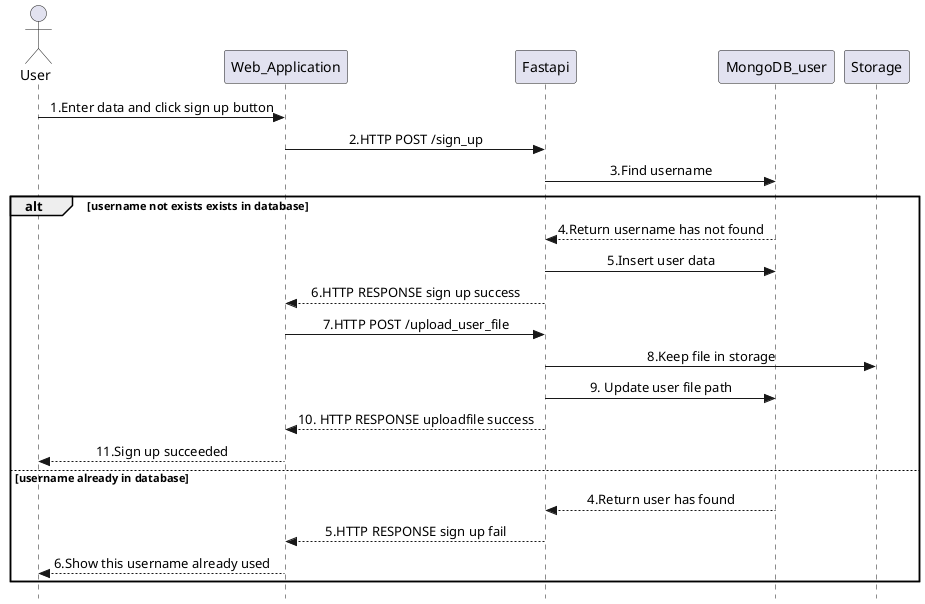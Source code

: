 @startuml Roof_Surface_signup
skinparam Style strictuml
skinparam SequenceMessageAlignment center
actor User as user
participant Web_Application as web_app
participant Fastapi as fastapi
participant MongoDB_user as userdb
participant Storage as storage
user -> web_app : 1.Enter data and click sign up button
web_app -> fastapi : 2.HTTP POST /sign_up
fastapi -> userdb : 3.Find username
alt username not exists exists in database 
    userdb --> fastapi :4.Return username has not found
    fastapi -> userdb : 5.Insert user data
    fastapi --> web_app : 6.HTTP RESPONSE sign up success
    web_app -> fastapi :7.HTTP POST /upload_user_file
    fastapi -> storage : 8.Keep file in storage
    fastapi -> userdb : 9. Update user file path
    fastapi --> web_app : 10. HTTP RESPONSE uploadfile success
    web_app --> user : 11.Sign up succeeded
else username already in database
    userdb --> fastapi : 4.Return user has found
    fastapi --> web_app : 5.HTTP RESPONSE sign up fail
    web_app --> user : 6.Show this username already used
end

@enduml
